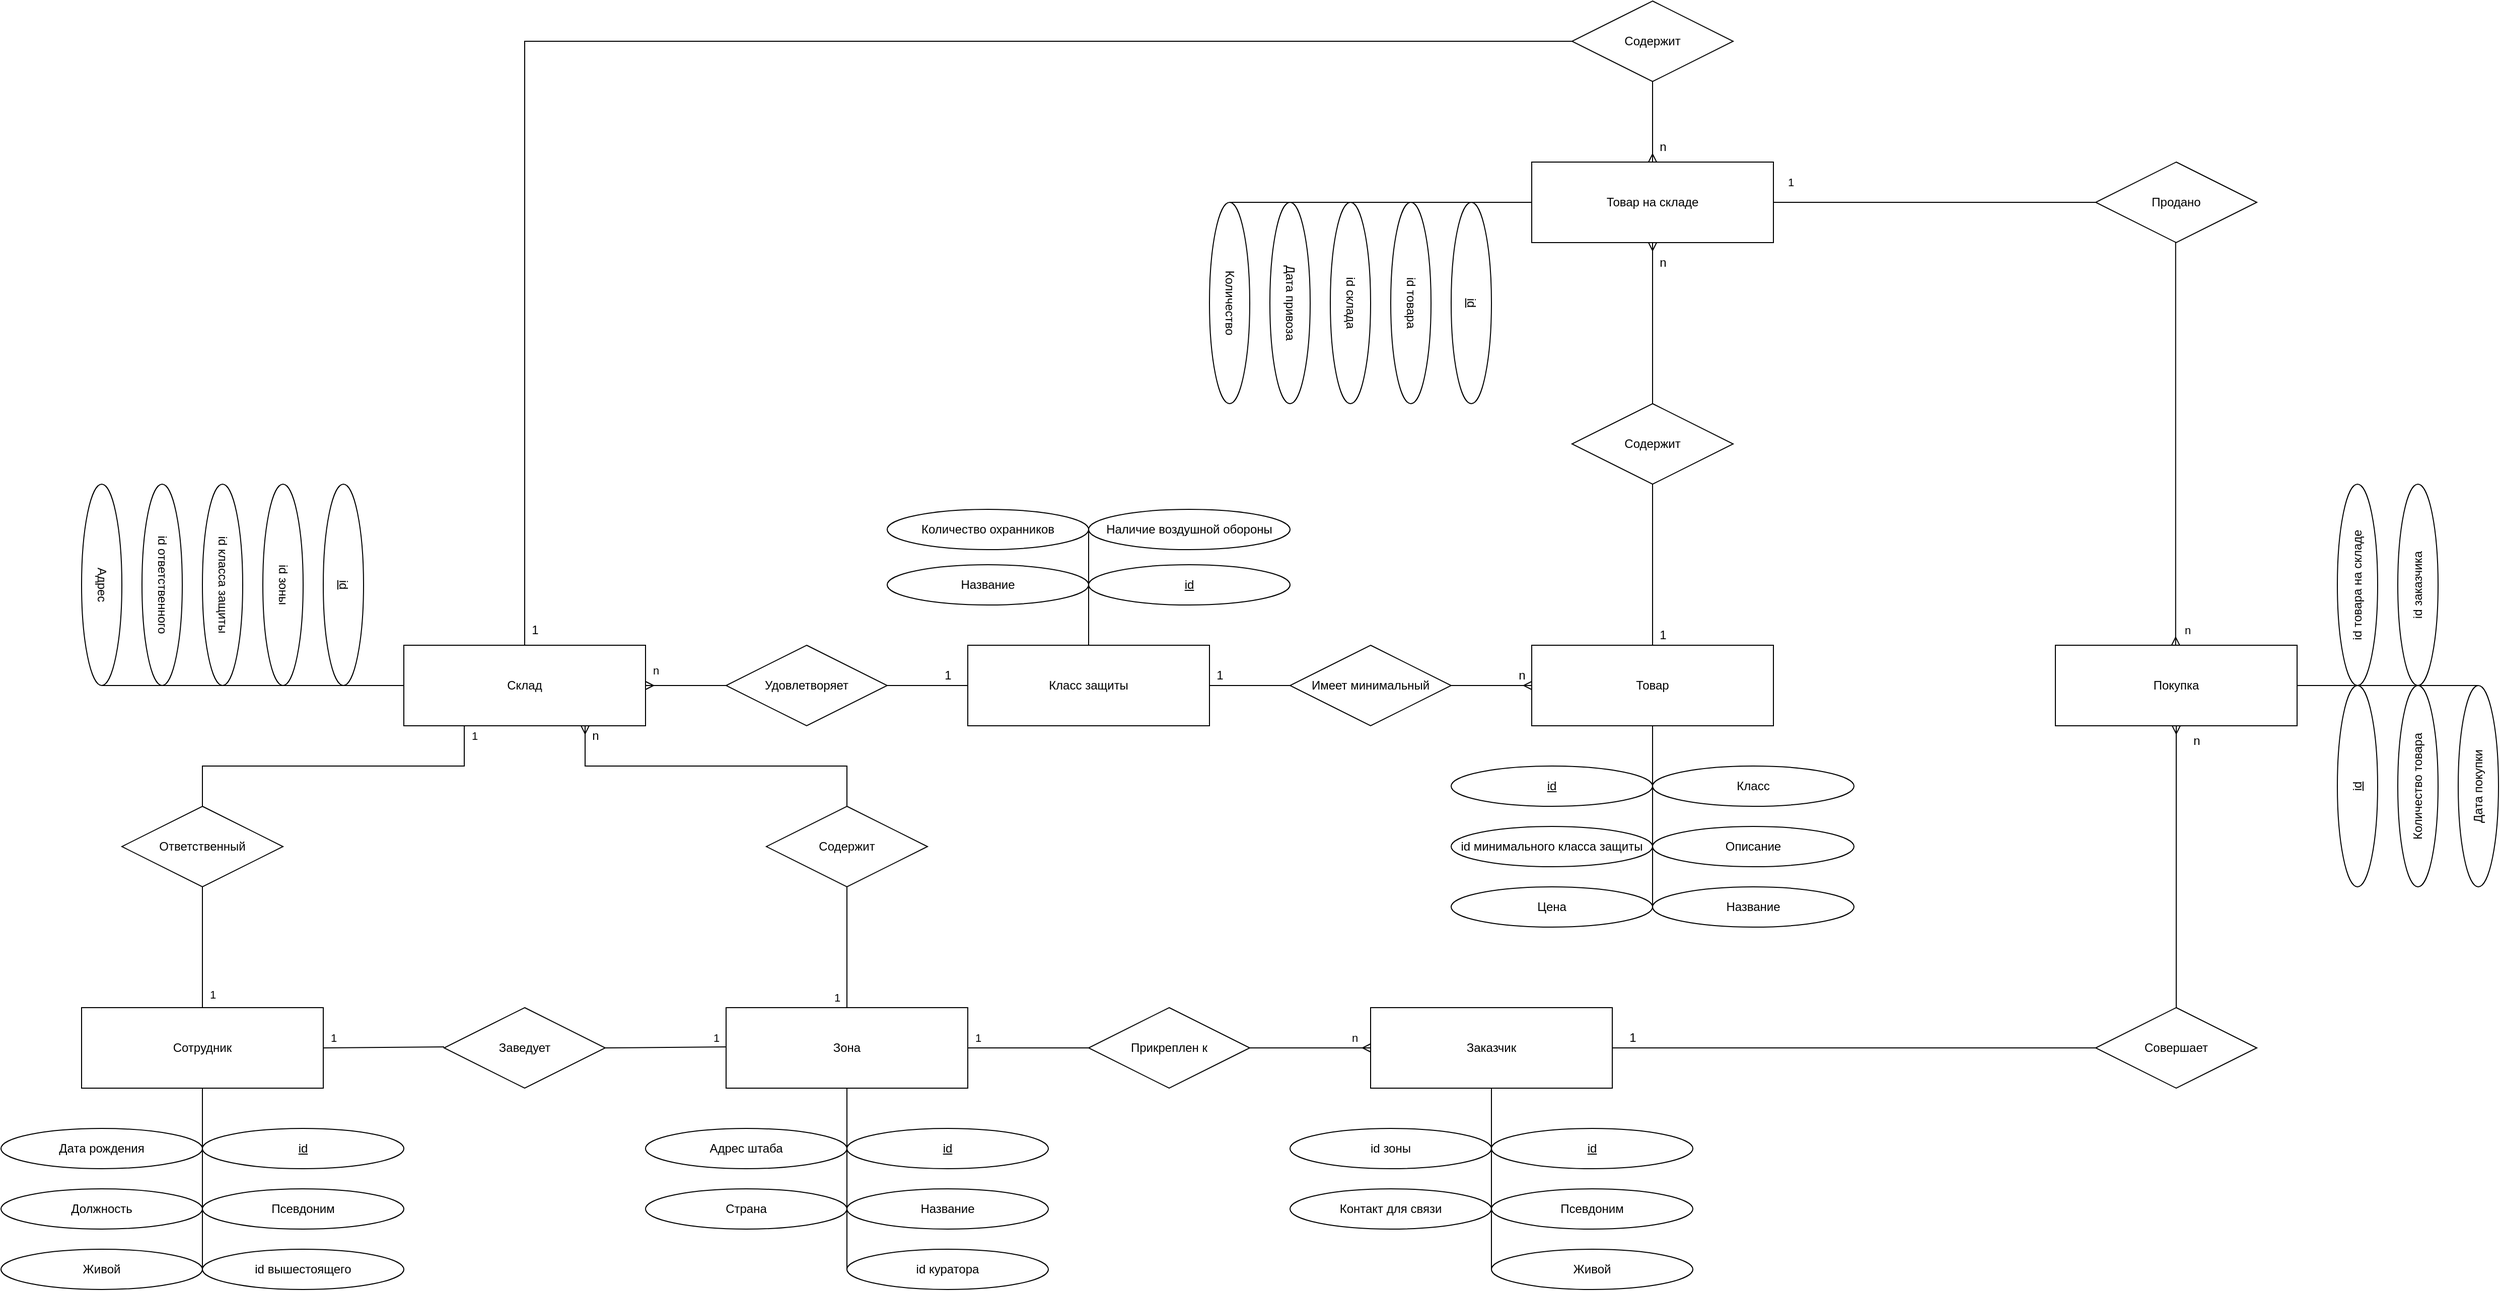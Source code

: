 <mxfile version="20.3.0" type="device"><diagram id="p_EnXx3SfFiO99aOvAUF" name="Page-1"><mxGraphModel dx="2370" dy="2342" grid="1" gridSize="10" guides="1" tooltips="1" connect="1" arrows="1" fold="1" page="1" pageScale="1" pageWidth="850" pageHeight="1100" math="0" shadow="0"><root><mxCell id="0"/><mxCell id="1" parent="0"/><mxCell id="5gZ7GVQDRuCqltzOLijM-1" value="Сотрудник" style="whiteSpace=wrap;html=1;align=center;" vertex="1" parent="1"><mxGeometry x="320" y="280" width="240" height="80" as="geometry"/></mxCell><mxCell id="5gZ7GVQDRuCqltzOLijM-2" value="" style="endArrow=none;html=1;rounded=0;exitX=0.5;exitY=1;exitDx=0;exitDy=0;entryX=0;entryY=0.5;entryDx=0;entryDy=0;" edge="1" parent="1" source="5gZ7GVQDRuCqltzOLijM-1" target="5gZ7GVQDRuCqltzOLijM-33"><mxGeometry relative="1" as="geometry"><mxPoint x="280" y="540" as="sourcePoint"/><mxPoint x="440" y="710" as="targetPoint"/></mxGeometry></mxCell><mxCell id="5gZ7GVQDRuCqltzOLijM-4" value="id" style="ellipse;whiteSpace=wrap;html=1;align=center;fontStyle=4;" vertex="1" parent="1"><mxGeometry x="440" y="400" width="200" height="40" as="geometry"/></mxCell><mxCell id="5gZ7GVQDRuCqltzOLijM-7" value="Дата рождения" style="ellipse;whiteSpace=wrap;html=1;align=center;" vertex="1" parent="1"><mxGeometry x="240" y="400" width="200" height="40" as="geometry"/></mxCell><mxCell id="5gZ7GVQDRuCqltzOLijM-8" value="Должность" style="ellipse;whiteSpace=wrap;html=1;align=center;" vertex="1" parent="1"><mxGeometry x="240" y="460" width="200" height="40" as="geometry"/></mxCell><mxCell id="5gZ7GVQDRuCqltzOLijM-9" value="Псевдоним" style="ellipse;whiteSpace=wrap;html=1;align=center;" vertex="1" parent="1"><mxGeometry x="440" y="460" width="200" height="40" as="geometry"/></mxCell><mxCell id="5gZ7GVQDRuCqltzOLijM-10" value="Живой" style="ellipse;whiteSpace=wrap;html=1;align=center;" vertex="1" parent="1"><mxGeometry x="240" y="520" width="200" height="40" as="geometry"/></mxCell><mxCell id="5gZ7GVQDRuCqltzOLijM-11" value="Зона " style="whiteSpace=wrap;html=1;align=center;" vertex="1" parent="1"><mxGeometry x="960" y="280" width="240" height="80" as="geometry"/></mxCell><mxCell id="5gZ7GVQDRuCqltzOLijM-12" value="" style="endArrow=none;html=1;rounded=0;exitX=0.5;exitY=1;exitDx=0;exitDy=0;entryX=0;entryY=0.5;entryDx=0;entryDy=0;" edge="1" parent="1" source="5gZ7GVQDRuCqltzOLijM-11" target="5gZ7GVQDRuCqltzOLijM-17"><mxGeometry relative="1" as="geometry"><mxPoint x="1040" y="510" as="sourcePoint"/><mxPoint x="1080" y="690" as="targetPoint"/></mxGeometry></mxCell><mxCell id="5gZ7GVQDRuCqltzOLijM-13" value="id" style="ellipse;whiteSpace=wrap;html=1;align=center;fontStyle=4;" vertex="1" parent="1"><mxGeometry x="1080" y="400" width="200" height="40" as="geometry"/></mxCell><mxCell id="5gZ7GVQDRuCqltzOLijM-14" value="Страна" style="ellipse;whiteSpace=wrap;html=1;align=center;" vertex="1" parent="1"><mxGeometry x="880" y="460" width="200" height="40" as="geometry"/></mxCell><mxCell id="5gZ7GVQDRuCqltzOLijM-15" value="Адрес штаба" style="ellipse;whiteSpace=wrap;html=1;align=center;" vertex="1" parent="1"><mxGeometry x="880" y="400" width="200" height="40" as="geometry"/></mxCell><mxCell id="5gZ7GVQDRuCqltzOLijM-16" value="Название" style="ellipse;whiteSpace=wrap;html=1;align=center;" vertex="1" parent="1"><mxGeometry x="1080" y="460" width="200" height="40" as="geometry"/></mxCell><mxCell id="5gZ7GVQDRuCqltzOLijM-17" value="id куратора" style="ellipse;whiteSpace=wrap;html=1;align=center;" vertex="1" parent="1"><mxGeometry x="1080" y="520" width="200" height="40" as="geometry"/></mxCell><mxCell id="5gZ7GVQDRuCqltzOLijM-19" value="Заказчик" style="whiteSpace=wrap;html=1;align=center;" vertex="1" parent="1"><mxGeometry x="1600" y="280" width="240" height="80" as="geometry"/></mxCell><mxCell id="5gZ7GVQDRuCqltzOLijM-20" value="" style="endArrow=none;html=1;rounded=0;exitX=0.5;exitY=1;exitDx=0;exitDy=0;entryX=0;entryY=0.5;entryDx=0;entryDy=0;" edge="1" parent="1" source="5gZ7GVQDRuCqltzOLijM-19" target="5gZ7GVQDRuCqltzOLijM-25"><mxGeometry relative="1" as="geometry"><mxPoint x="1680" y="510" as="sourcePoint"/><mxPoint x="1720" y="690" as="targetPoint"/></mxGeometry></mxCell><mxCell id="5gZ7GVQDRuCqltzOLijM-21" value="id" style="ellipse;whiteSpace=wrap;html=1;align=center;fontStyle=4;" vertex="1" parent="1"><mxGeometry x="1720" y="400" width="200" height="40" as="geometry"/></mxCell><mxCell id="5gZ7GVQDRuCqltzOLijM-22" value="Контакт для связи" style="ellipse;whiteSpace=wrap;html=1;align=center;" vertex="1" parent="1"><mxGeometry x="1520" y="460" width="200" height="40" as="geometry"/></mxCell><mxCell id="5gZ7GVQDRuCqltzOLijM-23" value="id зоны" style="ellipse;whiteSpace=wrap;html=1;align=center;" vertex="1" parent="1"><mxGeometry x="1520" y="400" width="200" height="40" as="geometry"/></mxCell><mxCell id="5gZ7GVQDRuCqltzOLijM-24" value="Псевдоним" style="ellipse;whiteSpace=wrap;html=1;align=center;" vertex="1" parent="1"><mxGeometry x="1720" y="460" width="200" height="40" as="geometry"/></mxCell><mxCell id="5gZ7GVQDRuCqltzOLijM-25" value="Живой" style="ellipse;whiteSpace=wrap;html=1;align=center;" vertex="1" parent="1"><mxGeometry x="1720" y="520" width="200" height="40" as="geometry"/></mxCell><mxCell id="5gZ7GVQDRuCqltzOLijM-26" value="Товар" style="whiteSpace=wrap;html=1;align=center;" vertex="1" parent="1"><mxGeometry x="1760" y="-80" width="240" height="80" as="geometry"/></mxCell><mxCell id="5gZ7GVQDRuCqltzOLijM-27" value="" style="endArrow=none;html=1;rounded=0;entryX=0;entryY=0.5;entryDx=0;entryDy=0;" edge="1" parent="1" target="5gZ7GVQDRuCqltzOLijM-31"><mxGeometry relative="1" as="geometry"><mxPoint x="1880" as="sourcePoint"/><mxPoint x="1390" y="-320" as="targetPoint"/></mxGeometry></mxCell><mxCell id="5gZ7GVQDRuCqltzOLijM-28" value="id" style="ellipse;whiteSpace=wrap;html=1;align=center;fontStyle=4;" vertex="1" parent="1"><mxGeometry x="1680" y="40" width="200" height="40" as="geometry"/></mxCell><mxCell id="5gZ7GVQDRuCqltzOLijM-30" value="Цена" style="ellipse;whiteSpace=wrap;html=1;align=center;" vertex="1" parent="1"><mxGeometry x="1680" y="160" width="200" height="40" as="geometry"/></mxCell><mxCell id="5gZ7GVQDRuCqltzOLijM-31" value="Название" style="ellipse;whiteSpace=wrap;html=1;align=center;" vertex="1" parent="1"><mxGeometry x="1880" y="160" width="200" height="40" as="geometry"/></mxCell><mxCell id="5gZ7GVQDRuCqltzOLijM-32" value="Описание" style="ellipse;whiteSpace=wrap;html=1;align=center;" vertex="1" parent="1"><mxGeometry x="1880" y="100" width="200" height="40" as="geometry"/></mxCell><mxCell id="5gZ7GVQDRuCqltzOLijM-33" value="id вышестоящего" style="ellipse;whiteSpace=wrap;html=1;align=center;" vertex="1" parent="1"><mxGeometry x="440" y="520" width="200" height="40" as="geometry"/></mxCell><mxCell id="5gZ7GVQDRuCqltzOLijM-34" value="Класс" style="ellipse;whiteSpace=wrap;html=1;align=center;" vertex="1" parent="1"><mxGeometry x="1880" y="40" width="200" height="40" as="geometry"/></mxCell><mxCell id="5gZ7GVQDRuCqltzOLijM-45" value="Склад" style="whiteSpace=wrap;html=1;align=center;" vertex="1" parent="1"><mxGeometry x="640" y="-80" width="240" height="80" as="geometry"/></mxCell><mxCell id="5gZ7GVQDRuCqltzOLijM-47" value="id" style="ellipse;whiteSpace=wrap;html=1;align=center;fontStyle=4;rotation=90;" vertex="1" parent="1"><mxGeometry x="480" y="-160" width="200" height="40" as="geometry"/></mxCell><mxCell id="5gZ7GVQDRuCqltzOLijM-48" value="id ответственного" style="ellipse;whiteSpace=wrap;html=1;align=center;rotation=90;" vertex="1" parent="1"><mxGeometry x="300" y="-160" width="200" height="40" as="geometry"/></mxCell><mxCell id="5gZ7GVQDRuCqltzOLijM-49" value="id зоны" style="ellipse;whiteSpace=wrap;html=1;align=center;rotation=90;" vertex="1" parent="1"><mxGeometry x="420" y="-160" width="200" height="40" as="geometry"/></mxCell><mxCell id="5gZ7GVQDRuCqltzOLijM-50" value="Адрес" style="ellipse;whiteSpace=wrap;html=1;align=center;rotation=90;" vertex="1" parent="1"><mxGeometry x="240" y="-160" width="200" height="40" as="geometry"/></mxCell><mxCell id="5gZ7GVQDRuCqltzOLijM-51" value="&lt;div&gt;id класса защиты&lt;/div&gt;" style="ellipse;whiteSpace=wrap;html=1;align=center;rotation=90;" vertex="1" parent="1"><mxGeometry x="360" y="-160" width="200" height="40" as="geometry"/></mxCell><mxCell id="5gZ7GVQDRuCqltzOLijM-52" value="Товар на складе" style="whiteSpace=wrap;html=1;align=center;" vertex="1" parent="1"><mxGeometry x="1760" y="-560" width="240" height="80" as="geometry"/></mxCell><mxCell id="5gZ7GVQDRuCqltzOLijM-53" value="" style="endArrow=none;html=1;rounded=0;exitX=0;exitY=0.5;exitDx=0;exitDy=0;entryX=0;entryY=0.5;entryDx=0;entryDy=0;" edge="1" parent="1" source="5gZ7GVQDRuCqltzOLijM-52" target="5gZ7GVQDRuCqltzOLijM-57"><mxGeometry relative="1" as="geometry"><mxPoint x="2860" y="-25" as="sourcePoint"/><mxPoint x="3020" y="155" as="targetPoint"/></mxGeometry></mxCell><mxCell id="5gZ7GVQDRuCqltzOLijM-54" value="id" style="ellipse;whiteSpace=wrap;html=1;align=center;fontStyle=4;rotation=90;" vertex="1" parent="1"><mxGeometry x="1600" y="-440" width="200" height="40" as="geometry"/></mxCell><mxCell id="5gZ7GVQDRuCqltzOLijM-55" value="id склада" style="ellipse;whiteSpace=wrap;html=1;align=center;rotation=90;" vertex="1" parent="1"><mxGeometry x="1480" y="-440" width="200" height="40" as="geometry"/></mxCell><mxCell id="5gZ7GVQDRuCqltzOLijM-56" value="id товара" style="ellipse;whiteSpace=wrap;html=1;align=center;rotation=90;" vertex="1" parent="1"><mxGeometry x="1540" y="-440" width="200" height="40" as="geometry"/></mxCell><mxCell id="5gZ7GVQDRuCqltzOLijM-57" value="Количество" style="ellipse;whiteSpace=wrap;html=1;align=center;rotation=90;" vertex="1" parent="1"><mxGeometry x="1360" y="-440" width="200" height="40" as="geometry"/></mxCell><mxCell id="5gZ7GVQDRuCqltzOLijM-58" value="Дата привоза" style="ellipse;whiteSpace=wrap;html=1;align=center;rotation=90;" vertex="1" parent="1"><mxGeometry x="1420" y="-440" width="200" height="40" as="geometry"/></mxCell><mxCell id="5gZ7GVQDRuCqltzOLijM-59" value="id минимального класса защиты" style="ellipse;whiteSpace=wrap;html=1;align=center;" vertex="1" parent="1"><mxGeometry x="1680" y="100" width="200" height="40" as="geometry"/></mxCell><mxCell id="5gZ7GVQDRuCqltzOLijM-60" value="Класс защиты" style="whiteSpace=wrap;html=1;align=center;" vertex="1" parent="1"><mxGeometry x="1200" y="-80" width="240" height="80" as="geometry"/></mxCell><mxCell id="5gZ7GVQDRuCqltzOLijM-61" value="" style="endArrow=none;html=1;rounded=0;exitX=0.5;exitY=0;exitDx=0;exitDy=0;entryX=0;entryY=0.5;entryDx=0;entryDy=0;" edge="1" parent="1" source="5gZ7GVQDRuCqltzOLijM-60" target="5gZ7GVQDRuCqltzOLijM-65"><mxGeometry relative="1" as="geometry"><mxPoint x="760" y="-170" as="sourcePoint"/><mxPoint x="920" y="-740" as="targetPoint"/></mxGeometry></mxCell><mxCell id="5gZ7GVQDRuCqltzOLijM-62" value="id" style="ellipse;whiteSpace=wrap;html=1;align=center;fontStyle=4;" vertex="1" parent="1"><mxGeometry x="1320" y="-160" width="200" height="40" as="geometry"/></mxCell><mxCell id="5gZ7GVQDRuCqltzOLijM-63" value="Количество охранников" style="ellipse;whiteSpace=wrap;html=1;align=center;" vertex="1" parent="1"><mxGeometry x="1120" y="-215" width="200" height="40" as="geometry"/></mxCell><mxCell id="5gZ7GVQDRuCqltzOLijM-64" value="Название" style="ellipse;whiteSpace=wrap;html=1;align=center;" vertex="1" parent="1"><mxGeometry x="1120" y="-160" width="200" height="40" as="geometry"/></mxCell><mxCell id="5gZ7GVQDRuCqltzOLijM-65" value="Наличие воздушной обороны" style="ellipse;whiteSpace=wrap;html=1;align=center;" vertex="1" parent="1"><mxGeometry x="1320" y="-215" width="200" height="40" as="geometry"/></mxCell><mxCell id="5gZ7GVQDRuCqltzOLijM-67" value="Покупка" style="whiteSpace=wrap;html=1;align=center;" vertex="1" parent="1"><mxGeometry x="2280" y="-80" width="240" height="80" as="geometry"/></mxCell><mxCell id="5gZ7GVQDRuCqltzOLijM-68" value="" style="endArrow=none;html=1;rounded=0;exitX=1;exitY=0.5;exitDx=0;exitDy=0;entryX=1;entryY=0.5;entryDx=0;entryDy=0;" edge="1" parent="1" source="5gZ7GVQDRuCqltzOLijM-67" target="5gZ7GVQDRuCqltzOLijM-99"><mxGeometry relative="1" as="geometry"><mxPoint x="2430" y="65" as="sourcePoint"/><mxPoint x="2890" y="-40" as="targetPoint"/></mxGeometry></mxCell><mxCell id="5gZ7GVQDRuCqltzOLijM-69" value="id" style="ellipse;whiteSpace=wrap;html=1;align=center;fontStyle=4;rotation=-90;" vertex="1" parent="1"><mxGeometry x="2480" y="40" width="200" height="40" as="geometry"/></mxCell><mxCell id="5gZ7GVQDRuCqltzOLijM-70" value="Количество товара" style="ellipse;whiteSpace=wrap;html=1;align=center;rotation=-90;" vertex="1" parent="1"><mxGeometry x="2540" y="40" width="200" height="40" as="geometry"/></mxCell><mxCell id="5gZ7GVQDRuCqltzOLijM-71" value="id товара на складе" style="ellipse;whiteSpace=wrap;html=1;align=center;rotation=-90;" vertex="1" parent="1"><mxGeometry x="2480" y="-160" width="200" height="40" as="geometry"/></mxCell><mxCell id="5gZ7GVQDRuCqltzOLijM-72" value="id заказчика" style="ellipse;whiteSpace=wrap;html=1;align=center;rotation=-90;" vertex="1" parent="1"><mxGeometry x="2540" y="-160" width="200" height="40" as="geometry"/></mxCell><mxCell id="5gZ7GVQDRuCqltzOLijM-75" value="Заведует" style="shape=rhombus;perimeter=rhombusPerimeter;whiteSpace=wrap;html=1;align=center;" vertex="1" parent="1"><mxGeometry x="680" y="280" width="160" height="80" as="geometry"/></mxCell><mxCell id="5gZ7GVQDRuCqltzOLijM-76" value="" style="endArrow=none;html=1;rounded=0;" edge="1" parent="1"><mxGeometry relative="1" as="geometry"><mxPoint x="840" y="320" as="sourcePoint"/><mxPoint x="960" y="319" as="targetPoint"/></mxGeometry></mxCell><mxCell id="5gZ7GVQDRuCqltzOLijM-79" value="&lt;div&gt;1&lt;/div&gt;" style="edgeLabel;html=1;align=center;verticalAlign=middle;resizable=0;points=[];" vertex="1" connectable="0" parent="5gZ7GVQDRuCqltzOLijM-76"><mxGeometry x="0.75" y="-3" relative="1" as="geometry"><mxPoint x="5" y="-12" as="offset"/></mxGeometry></mxCell><mxCell id="5gZ7GVQDRuCqltzOLijM-77" value="" style="endArrow=none;html=1;rounded=0;" edge="1" parent="1"><mxGeometry relative="1" as="geometry"><mxPoint x="560" y="320" as="sourcePoint"/><mxPoint x="680" y="319" as="targetPoint"/></mxGeometry></mxCell><mxCell id="5gZ7GVQDRuCqltzOLijM-78" value="&lt;div&gt;1&lt;/div&gt;" style="edgeLabel;html=1;align=center;verticalAlign=middle;resizable=0;points=[];" vertex="1" connectable="0" parent="5gZ7GVQDRuCqltzOLijM-77"><mxGeometry x="-0.633" y="-1" relative="1" as="geometry"><mxPoint x="-12" y="-11" as="offset"/></mxGeometry></mxCell><mxCell id="5gZ7GVQDRuCqltzOLijM-80" value="Прикреплен к" style="shape=rhombus;perimeter=rhombusPerimeter;whiteSpace=wrap;html=1;align=center;" vertex="1" parent="1"><mxGeometry x="1320" y="280" width="160" height="80" as="geometry"/></mxCell><mxCell id="5gZ7GVQDRuCqltzOLijM-81" value="" style="endArrow=none;html=1;rounded=0;entryX=1;entryY=0.5;entryDx=0;entryDy=0;exitX=0;exitY=0.5;exitDx=0;exitDy=0;" edge="1" parent="1" source="5gZ7GVQDRuCqltzOLijM-80" target="5gZ7GVQDRuCqltzOLijM-11"><mxGeometry relative="1" as="geometry"><mxPoint x="1190" y="570" as="sourcePoint"/><mxPoint x="1350" y="570" as="targetPoint"/></mxGeometry></mxCell><mxCell id="5gZ7GVQDRuCqltzOLijM-84" value="1" style="edgeLabel;html=1;align=center;verticalAlign=middle;resizable=0;points=[];" vertex="1" connectable="0" parent="5gZ7GVQDRuCqltzOLijM-81"><mxGeometry x="0.767" y="1" relative="1" as="geometry"><mxPoint x="-4" y="-11" as="offset"/></mxGeometry></mxCell><mxCell id="5gZ7GVQDRuCqltzOLijM-83" value="" style="edgeStyle=entityRelationEdgeStyle;fontSize=12;html=1;endArrow=ERmany;rounded=0;exitX=1;exitY=0.5;exitDx=0;exitDy=0;entryX=0;entryY=0.5;entryDx=0;entryDy=0;" edge="1" parent="1" source="5gZ7GVQDRuCqltzOLijM-80" target="5gZ7GVQDRuCqltzOLijM-19"><mxGeometry width="100" height="100" relative="1" as="geometry"><mxPoint x="1360" y="610" as="sourcePoint"/><mxPoint x="1460" y="510" as="targetPoint"/></mxGeometry></mxCell><mxCell id="5gZ7GVQDRuCqltzOLijM-85" value="n" style="edgeLabel;html=1;align=center;verticalAlign=middle;resizable=0;points=[];" vertex="1" connectable="0" parent="5gZ7GVQDRuCqltzOLijM-83"><mxGeometry x="0.733" y="-3" relative="1" as="geometry"><mxPoint y="-13" as="offset"/></mxGeometry></mxCell><mxCell id="5gZ7GVQDRuCqltzOLijM-86" value="" style="endArrow=none;html=1;rounded=0;exitX=1;exitY=0.5;exitDx=0;exitDy=0;" edge="1" parent="1" source="5gZ7GVQDRuCqltzOLijM-50"><mxGeometry relative="1" as="geometry"><mxPoint x="370" y="-40" as="sourcePoint"/><mxPoint x="640" y="-40" as="targetPoint"/></mxGeometry></mxCell><mxCell id="5gZ7GVQDRuCqltzOLijM-87" value="Ответственный" style="shape=rhombus;perimeter=rhombusPerimeter;whiteSpace=wrap;html=1;align=center;" vertex="1" parent="1"><mxGeometry x="360" y="80" width="160" height="80" as="geometry"/></mxCell><mxCell id="5gZ7GVQDRuCqltzOLijM-88" value="Содержит" style="shape=rhombus;perimeter=rhombusPerimeter;whiteSpace=wrap;html=1;align=center;" vertex="1" parent="1"><mxGeometry x="1000" y="80" width="160" height="80" as="geometry"/></mxCell><mxCell id="5gZ7GVQDRuCqltzOLijM-89" value="" style="endArrow=none;html=1;rounded=0;exitX=0.5;exitY=1;exitDx=0;exitDy=0;entryX=0.5;entryY=0;entryDx=0;entryDy=0;" edge="1" parent="1" source="5gZ7GVQDRuCqltzOLijM-87" target="5gZ7GVQDRuCqltzOLijM-1"><mxGeometry relative="1" as="geometry"><mxPoint x="590" y="90" as="sourcePoint"/><mxPoint x="440" y="270" as="targetPoint"/></mxGeometry></mxCell><mxCell id="5gZ7GVQDRuCqltzOLijM-91" value="1" style="edgeLabel;html=1;align=center;verticalAlign=middle;resizable=0;points=[];" vertex="1" connectable="0" parent="5gZ7GVQDRuCqltzOLijM-89"><mxGeometry x="0.783" y="1" relative="1" as="geometry"><mxPoint x="9" as="offset"/></mxGeometry></mxCell><mxCell id="5gZ7GVQDRuCqltzOLijM-90" value="" style="endArrow=none;html=1;rounded=0;entryX=0.25;entryY=1;entryDx=0;entryDy=0;exitX=0.5;exitY=0;exitDx=0;exitDy=0;" edge="1" parent="1" source="5gZ7GVQDRuCqltzOLijM-87" target="5gZ7GVQDRuCqltzOLijM-45"><mxGeometry relative="1" as="geometry"><mxPoint x="440" y="70" as="sourcePoint"/><mxPoint x="750" y="90" as="targetPoint"/><Array as="points"><mxPoint x="440" y="40"/><mxPoint x="700" y="40"/></Array></mxGeometry></mxCell><mxCell id="5gZ7GVQDRuCqltzOLijM-92" value="1" style="edgeLabel;html=1;align=center;verticalAlign=middle;resizable=0;points=[];" vertex="1" connectable="0" parent="5gZ7GVQDRuCqltzOLijM-90"><mxGeometry x="0.824" y="-3" relative="1" as="geometry"><mxPoint x="7" y="-20" as="offset"/></mxGeometry></mxCell><mxCell id="5gZ7GVQDRuCqltzOLijM-93" value="" style="endArrow=none;html=1;rounded=0;entryX=0.5;entryY=0;entryDx=0;entryDy=0;exitX=0.5;exitY=1;exitDx=0;exitDy=0;" edge="1" parent="1" source="5gZ7GVQDRuCqltzOLijM-88" target="5gZ7GVQDRuCqltzOLijM-11"><mxGeometry relative="1" as="geometry"><mxPoint x="810" y="180" as="sourcePoint"/><mxPoint x="970" y="180" as="targetPoint"/></mxGeometry></mxCell><mxCell id="5gZ7GVQDRuCqltzOLijM-98" value="1" style="edgeLabel;html=1;align=center;verticalAlign=middle;resizable=0;points=[];" vertex="1" connectable="0" parent="5gZ7GVQDRuCqltzOLijM-93"><mxGeometry x="0.683" y="2" relative="1" as="geometry"><mxPoint x="-12" y="9" as="offset"/></mxGeometry></mxCell><mxCell id="5gZ7GVQDRuCqltzOLijM-96" value="n" style="fontSize=12;html=1;endArrow=ERmany;rounded=0;exitX=0.5;exitY=0;exitDx=0;exitDy=0;entryX=0.75;entryY=1;entryDx=0;entryDy=0;" edge="1" parent="1" source="5gZ7GVQDRuCqltzOLijM-88" target="5gZ7GVQDRuCqltzOLijM-45"><mxGeometry x="0.941" y="-10" width="100" height="100" relative="1" as="geometry"><mxPoint x="800" y="210" as="sourcePoint"/><mxPoint x="820" y="10" as="targetPoint"/><Array as="points"><mxPoint x="1080" y="40"/><mxPoint x="820" y="40"/></Array><mxPoint as="offset"/></mxGeometry></mxCell><mxCell id="5gZ7GVQDRuCqltzOLijM-99" value="Дата покупки" style="ellipse;whiteSpace=wrap;html=1;align=center;rotation=-90;" vertex="1" parent="1"><mxGeometry x="2600" y="40" width="200" height="40" as="geometry"/></mxCell><mxCell id="5gZ7GVQDRuCqltzOLijM-100" value="Удовлетворяет" style="shape=rhombus;perimeter=rhombusPerimeter;whiteSpace=wrap;html=1;align=center;" vertex="1" parent="1"><mxGeometry x="960" y="-80" width="160" height="80" as="geometry"/></mxCell><mxCell id="5gZ7GVQDRuCqltzOLijM-102" value="" style="fontSize=12;html=1;endArrow=ERmany;rounded=0;exitX=0;exitY=0.5;exitDx=0;exitDy=0;entryX=1;entryY=0.5;entryDx=0;entryDy=0;" edge="1" parent="1" source="5gZ7GVQDRuCqltzOLijM-100" target="5gZ7GVQDRuCqltzOLijM-45"><mxGeometry width="100" height="100" relative="1" as="geometry"><mxPoint x="1090" y="50" as="sourcePoint"/><mxPoint x="1190" y="-50" as="targetPoint"/></mxGeometry></mxCell><mxCell id="5gZ7GVQDRuCqltzOLijM-105" value="&lt;div&gt;n&lt;/div&gt;" style="edgeLabel;html=1;align=center;verticalAlign=middle;resizable=0;points=[];" vertex="1" connectable="0" parent="5gZ7GVQDRuCqltzOLijM-102"><mxGeometry x="0.275" y="1" relative="1" as="geometry"><mxPoint x="-19" y="-16" as="offset"/></mxGeometry></mxCell><mxCell id="5gZ7GVQDRuCqltzOLijM-106" value="" style="endArrow=none;html=1;rounded=0;strokeColor=default;entryX=0;entryY=0.5;entryDx=0;entryDy=0;exitX=1;exitY=0.5;exitDx=0;exitDy=0;" edge="1" parent="1" source="5gZ7GVQDRuCqltzOLijM-100" target="5gZ7GVQDRuCqltzOLijM-60"><mxGeometry relative="1" as="geometry"><mxPoint x="1060" as="sourcePoint"/><mxPoint x="1220" as="targetPoint"/></mxGeometry></mxCell><mxCell id="5gZ7GVQDRuCqltzOLijM-107" value="1" style="text;html=1;align=center;verticalAlign=middle;resizable=0;points=[];autosize=1;strokeColor=none;fillColor=none;" vertex="1" parent="1"><mxGeometry x="1165" y="-65" width="30" height="30" as="geometry"/></mxCell><mxCell id="5gZ7GVQDRuCqltzOLijM-108" value="Имеет минимальный" style="shape=rhombus;perimeter=rhombusPerimeter;whiteSpace=wrap;html=1;align=center;" vertex="1" parent="1"><mxGeometry x="1520" y="-80" width="160" height="80" as="geometry"/></mxCell><mxCell id="5gZ7GVQDRuCqltzOLijM-109" value="" style="endArrow=none;html=1;rounded=0;strokeColor=default;exitX=1;exitY=0.5;exitDx=0;exitDy=0;entryX=0;entryY=0.5;entryDx=0;entryDy=0;" edge="1" parent="1" source="5gZ7GVQDRuCqltzOLijM-60" target="5gZ7GVQDRuCqltzOLijM-108"><mxGeometry relative="1" as="geometry"><mxPoint x="1350" y="20" as="sourcePoint"/><mxPoint x="1510" y="20" as="targetPoint"/></mxGeometry></mxCell><mxCell id="5gZ7GVQDRuCqltzOLijM-110" value="&lt;div&gt;1&lt;/div&gt;" style="text;html=1;align=center;verticalAlign=middle;resizable=0;points=[];autosize=1;strokeColor=none;fillColor=none;" vertex="1" parent="1"><mxGeometry x="1435" y="-65" width="30" height="30" as="geometry"/></mxCell><mxCell id="5gZ7GVQDRuCqltzOLijM-111" value="" style="fontSize=12;html=1;endArrow=ERmany;rounded=0;strokeColor=default;exitX=1;exitY=0.5;exitDx=0;exitDy=0;entryX=0;entryY=0.5;entryDx=0;entryDy=0;" edge="1" parent="1" source="5gZ7GVQDRuCqltzOLijM-108" target="5gZ7GVQDRuCqltzOLijM-26"><mxGeometry width="100" height="100" relative="1" as="geometry"><mxPoint x="1380" y="70" as="sourcePoint"/><mxPoint x="1480" y="-30" as="targetPoint"/></mxGeometry></mxCell><mxCell id="5gZ7GVQDRuCqltzOLijM-112" value="n" style="text;html=1;align=center;verticalAlign=middle;resizable=0;points=[];autosize=1;strokeColor=none;fillColor=none;" vertex="1" parent="1"><mxGeometry x="1735" y="-65" width="30" height="30" as="geometry"/></mxCell><mxCell id="5gZ7GVQDRuCqltzOLijM-113" value="Содержит" style="shape=rhombus;perimeter=rhombusPerimeter;whiteSpace=wrap;html=1;align=center;" vertex="1" parent="1"><mxGeometry x="1800" y="-320" width="160" height="80" as="geometry"/></mxCell><mxCell id="5gZ7GVQDRuCqltzOLijM-114" value="" style="endArrow=none;html=1;rounded=0;strokeColor=default;entryX=0.5;entryY=1;entryDx=0;entryDy=0;exitX=0.5;exitY=0;exitDx=0;exitDy=0;" edge="1" parent="1" source="5gZ7GVQDRuCqltzOLijM-26" target="5gZ7GVQDRuCqltzOLijM-113"><mxGeometry relative="1" as="geometry"><mxPoint x="1880" y="-90" as="sourcePoint"/><mxPoint x="1710" y="-100" as="targetPoint"/></mxGeometry></mxCell><mxCell id="5gZ7GVQDRuCqltzOLijM-115" value="" style="edgeStyle=orthogonalEdgeStyle;fontSize=12;html=1;endArrow=ERmany;rounded=0;strokeColor=default;entryX=0.5;entryY=1;entryDx=0;entryDy=0;exitX=0.5;exitY=0;exitDx=0;exitDy=0;" edge="1" parent="1" source="5gZ7GVQDRuCqltzOLijM-113" target="5gZ7GVQDRuCqltzOLijM-52"><mxGeometry width="100" height="100" relative="1" as="geometry"><mxPoint x="1470" y="-30" as="sourcePoint"/><mxPoint x="1570" y="-130" as="targetPoint"/></mxGeometry></mxCell><mxCell id="5gZ7GVQDRuCqltzOLijM-116" value="&lt;div&gt;n&lt;/div&gt;" style="text;html=1;align=center;verticalAlign=middle;resizable=0;points=[];autosize=1;strokeColor=none;fillColor=none;" vertex="1" parent="1"><mxGeometry x="1875" y="-475" width="30" height="30" as="geometry"/></mxCell><mxCell id="5gZ7GVQDRuCqltzOLijM-117" value="1" style="text;html=1;align=center;verticalAlign=middle;resizable=0;points=[];autosize=1;strokeColor=none;fillColor=none;" vertex="1" parent="1"><mxGeometry x="1875" y="-105" width="30" height="30" as="geometry"/></mxCell><mxCell id="5gZ7GVQDRuCqltzOLijM-118" value="Содержит" style="shape=rhombus;perimeter=rhombusPerimeter;whiteSpace=wrap;html=1;align=center;" vertex="1" parent="1"><mxGeometry x="1800" y="-720" width="160" height="80" as="geometry"/></mxCell><mxCell id="5gZ7GVQDRuCqltzOLijM-119" value="" style="fontSize=12;html=1;endArrow=ERmany;rounded=0;strokeColor=default;entryX=0.5;entryY=0;entryDx=0;entryDy=0;exitX=0.5;exitY=1;exitDx=0;exitDy=0;" edge="1" parent="1" source="5gZ7GVQDRuCqltzOLijM-118" target="5gZ7GVQDRuCqltzOLijM-52"><mxGeometry width="100" height="100" relative="1" as="geometry"><mxPoint x="1330" y="-240" as="sourcePoint"/><mxPoint x="1430" y="-340" as="targetPoint"/></mxGeometry></mxCell><mxCell id="5gZ7GVQDRuCqltzOLijM-120" value="n" style="text;html=1;align=center;verticalAlign=middle;resizable=0;points=[];autosize=1;strokeColor=none;fillColor=none;" vertex="1" parent="1"><mxGeometry x="1875" y="-590" width="30" height="30" as="geometry"/></mxCell><mxCell id="5gZ7GVQDRuCqltzOLijM-121" value="" style="endArrow=none;html=1;rounded=0;strokeColor=default;exitX=0.5;exitY=0;exitDx=0;exitDy=0;entryX=0;entryY=0.5;entryDx=0;entryDy=0;" edge="1" parent="1" source="5gZ7GVQDRuCqltzOLijM-45" target="5gZ7GVQDRuCqltzOLijM-118"><mxGeometry relative="1" as="geometry"><mxPoint x="1050" y="-400" as="sourcePoint"/><mxPoint x="1210" y="-400" as="targetPoint"/><Array as="points"><mxPoint x="760" y="-680"/></Array></mxGeometry></mxCell><mxCell id="5gZ7GVQDRuCqltzOLijM-122" value="1" style="text;html=1;align=center;verticalAlign=middle;resizable=0;points=[];autosize=1;strokeColor=none;fillColor=none;" vertex="1" parent="1"><mxGeometry x="755" y="-110" width="30" height="30" as="geometry"/></mxCell><mxCell id="5gZ7GVQDRuCqltzOLijM-124" value="Совершает" style="shape=rhombus;perimeter=rhombusPerimeter;whiteSpace=wrap;html=1;align=center;" vertex="1" parent="1"><mxGeometry x="2320" y="280" width="160" height="80" as="geometry"/></mxCell><mxCell id="5gZ7GVQDRuCqltzOLijM-125" value="Продано" style="shape=rhombus;perimeter=rhombusPerimeter;whiteSpace=wrap;html=1;align=center;" vertex="1" parent="1"><mxGeometry x="2320" y="-560" width="160" height="80" as="geometry"/></mxCell><mxCell id="5gZ7GVQDRuCqltzOLijM-126" value="" style="endArrow=none;html=1;rounded=0;strokeColor=default;entryX=0;entryY=0.5;entryDx=0;entryDy=0;exitX=1;exitY=0.5;exitDx=0;exitDy=0;" edge="1" parent="1" source="5gZ7GVQDRuCqltzOLijM-52" target="5gZ7GVQDRuCqltzOLijM-125"><mxGeometry relative="1" as="geometry"><mxPoint x="1790" y="-260" as="sourcePoint"/><mxPoint x="1950" y="-260" as="targetPoint"/></mxGeometry></mxCell><mxCell id="5gZ7GVQDRuCqltzOLijM-128" value="1" style="edgeLabel;html=1;align=center;verticalAlign=middle;resizable=0;points=[];" vertex="1" connectable="0" parent="5gZ7GVQDRuCqltzOLijM-126"><mxGeometry x="-0.897" y="-2" relative="1" as="geometry"><mxPoint y="-22" as="offset"/></mxGeometry></mxCell><mxCell id="5gZ7GVQDRuCqltzOLijM-127" value="" style="fontSize=12;html=1;endArrow=ERmany;rounded=0;strokeColor=default;entryX=0.5;entryY=0;entryDx=0;entryDy=0;exitX=0.5;exitY=1;exitDx=0;exitDy=0;" edge="1" parent="1"><mxGeometry width="100" height="100" relative="1" as="geometry"><mxPoint x="2399.41" y="-480" as="sourcePoint"/><mxPoint x="2399.41" y="-80" as="targetPoint"/></mxGeometry></mxCell><mxCell id="5gZ7GVQDRuCqltzOLijM-129" value="n" style="edgeLabel;html=1;align=center;verticalAlign=middle;resizable=0;points=[];" vertex="1" connectable="0" parent="5gZ7GVQDRuCqltzOLijM-127"><mxGeometry x="0.92" y="1" relative="1" as="geometry"><mxPoint x="10" y="1" as="offset"/></mxGeometry></mxCell><mxCell id="5gZ7GVQDRuCqltzOLijM-130" value="" style="endArrow=none;html=1;rounded=0;strokeColor=default;entryX=0;entryY=0.5;entryDx=0;entryDy=0;exitX=1;exitY=0.5;exitDx=0;exitDy=0;" edge="1" parent="1" source="5gZ7GVQDRuCqltzOLijM-19" target="5gZ7GVQDRuCqltzOLijM-124"><mxGeometry relative="1" as="geometry"><mxPoint x="1900" y="210" as="sourcePoint"/><mxPoint x="2060" y="210" as="targetPoint"/></mxGeometry></mxCell><mxCell id="5gZ7GVQDRuCqltzOLijM-131" value="" style="fontSize=12;html=1;endArrow=ERmany;rounded=0;strokeColor=default;entryX=0.5;entryY=1;entryDx=0;entryDy=0;exitX=0.5;exitY=0;exitDx=0;exitDy=0;" edge="1" parent="1" source="5gZ7GVQDRuCqltzOLijM-124" target="5gZ7GVQDRuCqltzOLijM-67"><mxGeometry width="100" height="100" relative="1" as="geometry"><mxPoint x="1930" y="260" as="sourcePoint"/><mxPoint x="2030" y="160" as="targetPoint"/></mxGeometry></mxCell><mxCell id="5gZ7GVQDRuCqltzOLijM-132" value="1" style="text;html=1;align=center;verticalAlign=middle;resizable=0;points=[];autosize=1;strokeColor=none;fillColor=none;" vertex="1" parent="1"><mxGeometry x="1845" y="295" width="30" height="30" as="geometry"/></mxCell><mxCell id="5gZ7GVQDRuCqltzOLijM-133" value="n" style="text;html=1;align=center;verticalAlign=middle;resizable=0;points=[];autosize=1;strokeColor=none;fillColor=none;" vertex="1" parent="1"><mxGeometry x="2405" width="30" height="30" as="geometry"/></mxCell></root></mxGraphModel></diagram></mxfile>